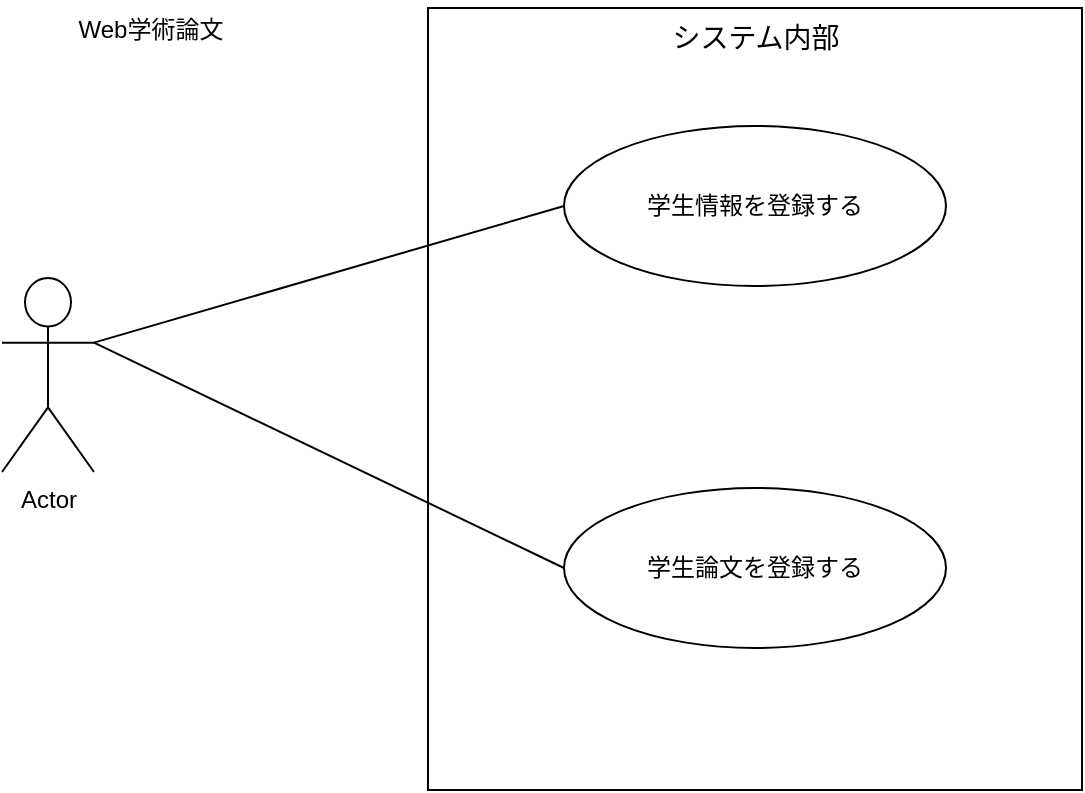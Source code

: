 <mxfile version="28.1.2">
  <diagram name="ページ1" id="Th_FbpuYaA8UgCCkZX4E">
    <mxGraphModel dx="1025" dy="516" grid="0" gridSize="10" guides="1" tooltips="1" connect="1" arrows="1" fold="1" page="1" pageScale="1" pageWidth="827" pageHeight="1169" math="0" shadow="0">
      <root>
        <mxCell id="0" />
        <mxCell id="1" parent="0" />
        <mxCell id="u15gTBCA14xIpoxDGnui-1" value="" style="rounded=0;whiteSpace=wrap;html=1;" vertex="1" parent="1">
          <mxGeometry x="370" y="747" width="327" height="391" as="geometry" />
        </mxCell>
        <mxCell id="u15gTBCA14xIpoxDGnui-2" value="&lt;font style=&quot;font-size: 14px;&quot;&gt;システム内部&lt;/font&gt;" style="text;html=1;align=center;verticalAlign=middle;whiteSpace=wrap;rounded=0;" vertex="1" parent="1">
          <mxGeometry x="472.5" y="747" width="122" height="30" as="geometry" />
        </mxCell>
        <mxCell id="u15gTBCA14xIpoxDGnui-3" value="学生情報を登録する" style="ellipse;whiteSpace=wrap;html=1;" vertex="1" parent="1">
          <mxGeometry x="438" y="806" width="191" height="80" as="geometry" />
        </mxCell>
        <mxCell id="u15gTBCA14xIpoxDGnui-4" value="学生論文を登録する" style="ellipse;whiteSpace=wrap;html=1;" vertex="1" parent="1">
          <mxGeometry x="438" y="987" width="191" height="80" as="geometry" />
        </mxCell>
        <mxCell id="u15gTBCA14xIpoxDGnui-5" value="Actor" style="shape=umlActor;verticalLabelPosition=bottom;verticalAlign=top;html=1;outlineConnect=0;" vertex="1" parent="1">
          <mxGeometry x="157" y="882" width="46" height="97" as="geometry" />
        </mxCell>
        <mxCell id="u15gTBCA14xIpoxDGnui-6" value="" style="endArrow=none;html=1;rounded=0;entryX=0;entryY=0.5;entryDx=0;entryDy=0;exitX=1;exitY=0.333;exitDx=0;exitDy=0;exitPerimeter=0;" edge="1" parent="1" source="u15gTBCA14xIpoxDGnui-5" target="u15gTBCA14xIpoxDGnui-3">
          <mxGeometry width="50" height="50" relative="1" as="geometry">
            <mxPoint x="215" y="930" as="sourcePoint" />
            <mxPoint x="551" y="846" as="targetPoint" />
          </mxGeometry>
        </mxCell>
        <mxCell id="u15gTBCA14xIpoxDGnui-7" value="" style="endArrow=none;html=1;rounded=0;entryX=0;entryY=0.5;entryDx=0;entryDy=0;exitX=1;exitY=0.333;exitDx=0;exitDy=0;exitPerimeter=0;" edge="1" parent="1" source="u15gTBCA14xIpoxDGnui-5" target="u15gTBCA14xIpoxDGnui-4">
          <mxGeometry width="50" height="50" relative="1" as="geometry">
            <mxPoint x="212" y="932" as="sourcePoint" />
            <mxPoint x="551" y="846" as="targetPoint" />
          </mxGeometry>
        </mxCell>
        <mxCell id="u15gTBCA14xIpoxDGnui-8" value="Web学術論文" style="text;html=1;align=center;verticalAlign=middle;whiteSpace=wrap;rounded=0;" vertex="1" parent="1">
          <mxGeometry x="177" y="743" width="109" height="30" as="geometry" />
        </mxCell>
      </root>
    </mxGraphModel>
  </diagram>
</mxfile>
